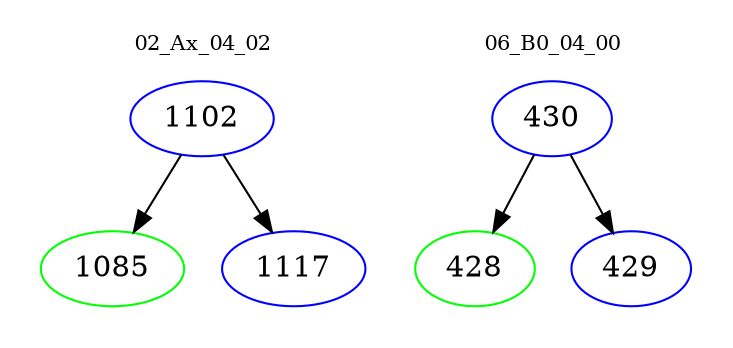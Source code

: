 digraph{
subgraph cluster_0 {
color = white
label = "02_Ax_04_02";
fontsize=10;
T0_1102 [label="1102", color="blue"]
T0_1102 -> T0_1085 [color="black"]
T0_1085 [label="1085", color="green"]
T0_1102 -> T0_1117 [color="black"]
T0_1117 [label="1117", color="blue"]
}
subgraph cluster_1 {
color = white
label = "06_B0_04_00";
fontsize=10;
T1_430 [label="430", color="blue"]
T1_430 -> T1_428 [color="black"]
T1_428 [label="428", color="green"]
T1_430 -> T1_429 [color="black"]
T1_429 [label="429", color="blue"]
}
}
